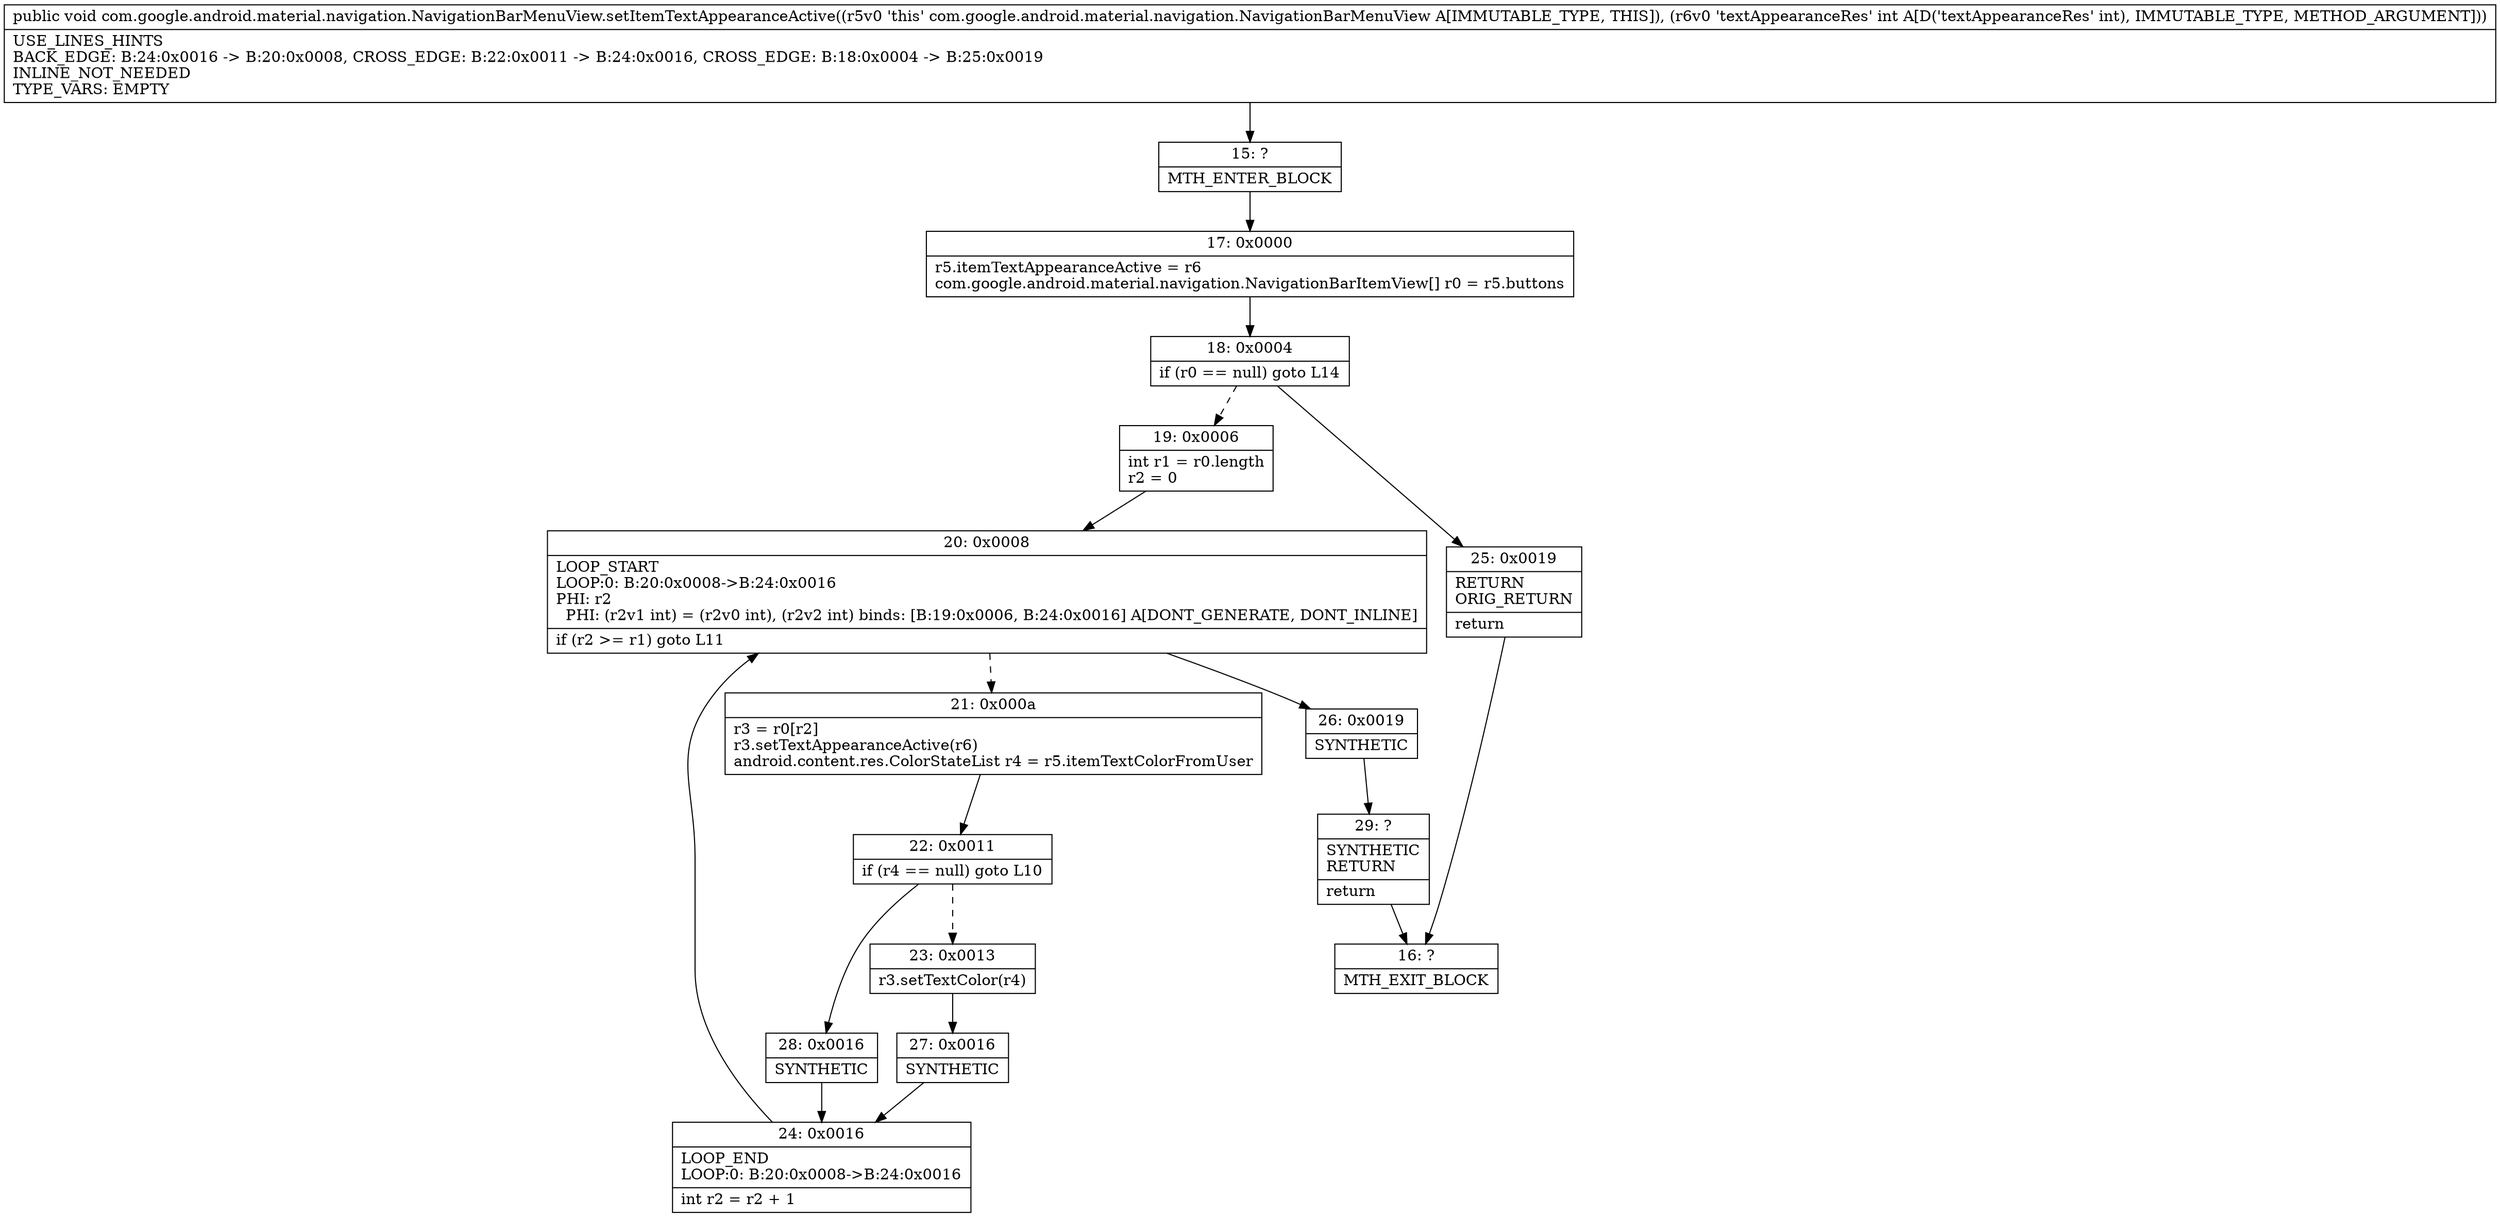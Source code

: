 digraph "CFG forcom.google.android.material.navigation.NavigationBarMenuView.setItemTextAppearanceActive(I)V" {
Node_15 [shape=record,label="{15\:\ ?|MTH_ENTER_BLOCK\l}"];
Node_17 [shape=record,label="{17\:\ 0x0000|r5.itemTextAppearanceActive = r6\lcom.google.android.material.navigation.NavigationBarItemView[] r0 = r5.buttons\l}"];
Node_18 [shape=record,label="{18\:\ 0x0004|if (r0 == null) goto L14\l}"];
Node_19 [shape=record,label="{19\:\ 0x0006|int r1 = r0.length\lr2 = 0\l}"];
Node_20 [shape=record,label="{20\:\ 0x0008|LOOP_START\lLOOP:0: B:20:0x0008\-\>B:24:0x0016\lPHI: r2 \l  PHI: (r2v1 int) = (r2v0 int), (r2v2 int) binds: [B:19:0x0006, B:24:0x0016] A[DONT_GENERATE, DONT_INLINE]\l|if (r2 \>= r1) goto L11\l}"];
Node_21 [shape=record,label="{21\:\ 0x000a|r3 = r0[r2]\lr3.setTextAppearanceActive(r6)\landroid.content.res.ColorStateList r4 = r5.itemTextColorFromUser\l}"];
Node_22 [shape=record,label="{22\:\ 0x0011|if (r4 == null) goto L10\l}"];
Node_23 [shape=record,label="{23\:\ 0x0013|r3.setTextColor(r4)\l}"];
Node_27 [shape=record,label="{27\:\ 0x0016|SYNTHETIC\l}"];
Node_24 [shape=record,label="{24\:\ 0x0016|LOOP_END\lLOOP:0: B:20:0x0008\-\>B:24:0x0016\l|int r2 = r2 + 1\l}"];
Node_28 [shape=record,label="{28\:\ 0x0016|SYNTHETIC\l}"];
Node_26 [shape=record,label="{26\:\ 0x0019|SYNTHETIC\l}"];
Node_29 [shape=record,label="{29\:\ ?|SYNTHETIC\lRETURN\l|return\l}"];
Node_16 [shape=record,label="{16\:\ ?|MTH_EXIT_BLOCK\l}"];
Node_25 [shape=record,label="{25\:\ 0x0019|RETURN\lORIG_RETURN\l|return\l}"];
MethodNode[shape=record,label="{public void com.google.android.material.navigation.NavigationBarMenuView.setItemTextAppearanceActive((r5v0 'this' com.google.android.material.navigation.NavigationBarMenuView A[IMMUTABLE_TYPE, THIS]), (r6v0 'textAppearanceRes' int A[D('textAppearanceRes' int), IMMUTABLE_TYPE, METHOD_ARGUMENT]))  | USE_LINES_HINTS\lBACK_EDGE: B:24:0x0016 \-\> B:20:0x0008, CROSS_EDGE: B:22:0x0011 \-\> B:24:0x0016, CROSS_EDGE: B:18:0x0004 \-\> B:25:0x0019\lINLINE_NOT_NEEDED\lTYPE_VARS: EMPTY\l}"];
MethodNode -> Node_15;Node_15 -> Node_17;
Node_17 -> Node_18;
Node_18 -> Node_19[style=dashed];
Node_18 -> Node_25;
Node_19 -> Node_20;
Node_20 -> Node_21[style=dashed];
Node_20 -> Node_26;
Node_21 -> Node_22;
Node_22 -> Node_23[style=dashed];
Node_22 -> Node_28;
Node_23 -> Node_27;
Node_27 -> Node_24;
Node_24 -> Node_20;
Node_28 -> Node_24;
Node_26 -> Node_29;
Node_29 -> Node_16;
Node_25 -> Node_16;
}


